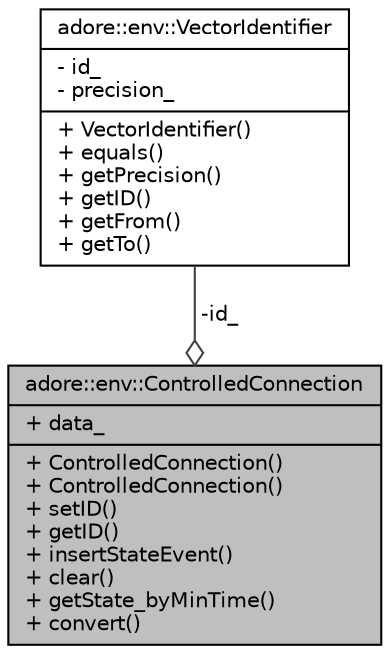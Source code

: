 digraph "adore::env::ControlledConnection"
{
 // LATEX_PDF_SIZE
  edge [fontname="Helvetica",fontsize="10",labelfontname="Helvetica",labelfontsize="10"];
  node [fontname="Helvetica",fontsize="10",shape=record];
  Node1 [label="{adore::env::ControlledConnection\n|+ data_\l|+ ControlledConnection()\l+ ControlledConnection()\l+ setID()\l+ getID()\l+ insertStateEvent()\l+ clear()\l+ getState_byMinTime()\l+ convert()\l}",height=0.2,width=0.4,color="black", fillcolor="grey75", style="filled", fontcolor="black",tooltip=" "];
  Node2 -> Node1 [color="grey25",fontsize="10",style="solid",label=" -id_" ,arrowhead="odiamond",fontname="Helvetica"];
  Node2 [label="{adore::env::VectorIdentifier\n|- id_\l- precision_\l|+ VectorIdentifier()\l+ equals()\l+ getPrecision()\l+ getID()\l+ getFrom()\l+ getTo()\l}",height=0.2,width=0.4,color="black", fillcolor="white", style="filled",URL="$structadore_1_1env_1_1VectorIdentifier.html",tooltip=" "];
}
